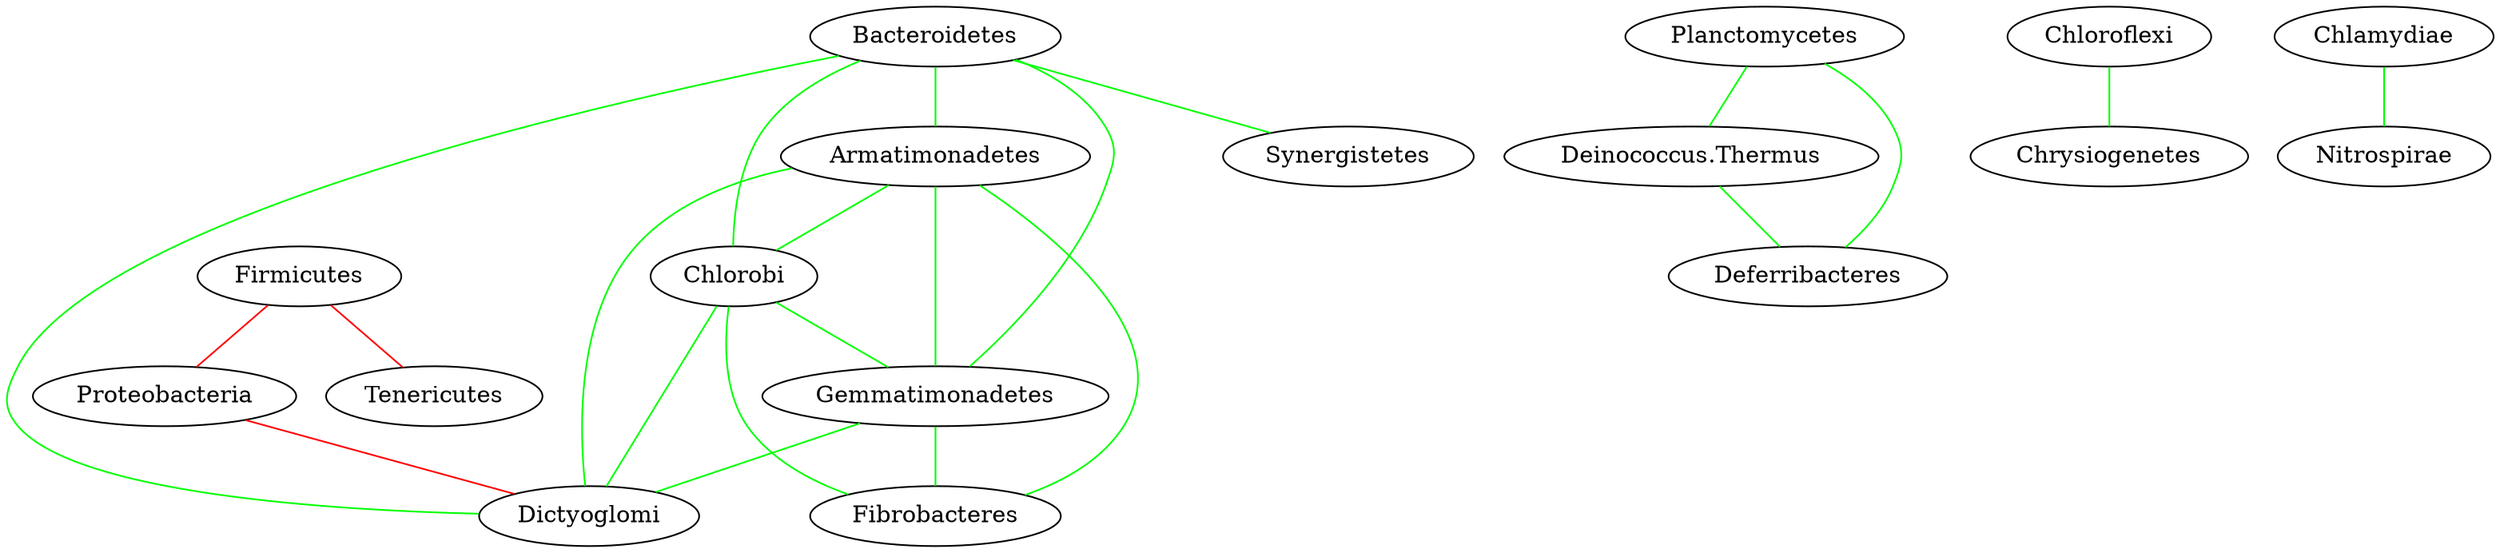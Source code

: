 strict graph "" {
	Firmicutes -- Proteobacteria	[color=red,
		width=14.626182282753913];
	Firmicutes -- Tenericutes	[color=red,
		width=10.544136576477074];
	Proteobacteria -- Dictyoglomi	[color=red,
		width=6.275661011360865];
	Bacteroidetes -- Armatimonadetes	[color=green,
		width=12.395357684945383];
	Bacteroidetes -- Chlorobi	[color=green,
		width=10.059475053987828];
	Bacteroidetes -- Gemmatimonadetes	[color=green,
		width=12.74093948367841];
	Bacteroidetes -- Synergistetes	[color=green,
		width=9.707474807926266];
	Bacteroidetes -- Dictyoglomi	[color=green,
		width=11.91015609038998];
	Armatimonadetes -- Chlorobi	[color=green,
		width=13.937264210288806];
	Armatimonadetes -- Gemmatimonadetes	[color=green,
		width=13.884427226272436];
	Armatimonadetes -- Dictyoglomi	[color=green,
		width=11.381213861579901];
	Armatimonadetes -- Fibrobacteres	[color=green,
		width=11.334261903660142];
	Planctomycetes -- "Deinococcus.Thermus"	[color=green,
		width=10.511275531221411];
	Planctomycetes -- Deferribacteres	[color=green,
		width=13.62880720977525];
	Chloroflexi -- Chrysiogenetes	[color=green,
		width=9.411862058672734];
	Chlorobi -- Gemmatimonadetes	[color=green,
		width=14.139831787237057];
	Chlorobi -- Dictyoglomi	[color=green,
		width=11.349057205556516];
	Chlorobi -- Fibrobacteres	[color=green,
		width=10.994601952718337];
	Gemmatimonadetes -- Dictyoglomi	[color=green,
		width=8.38197710131247];
	Gemmatimonadetes -- Fibrobacteres	[color=green,
		width=8.19543699178071];
	"Deinococcus.Thermus" -- Deferribacteres	[color=green,
		width=17.259572417436654];
	Chlamydiae -- Nitrospirae	[color=green,
		width=11.955244824957115];
}
